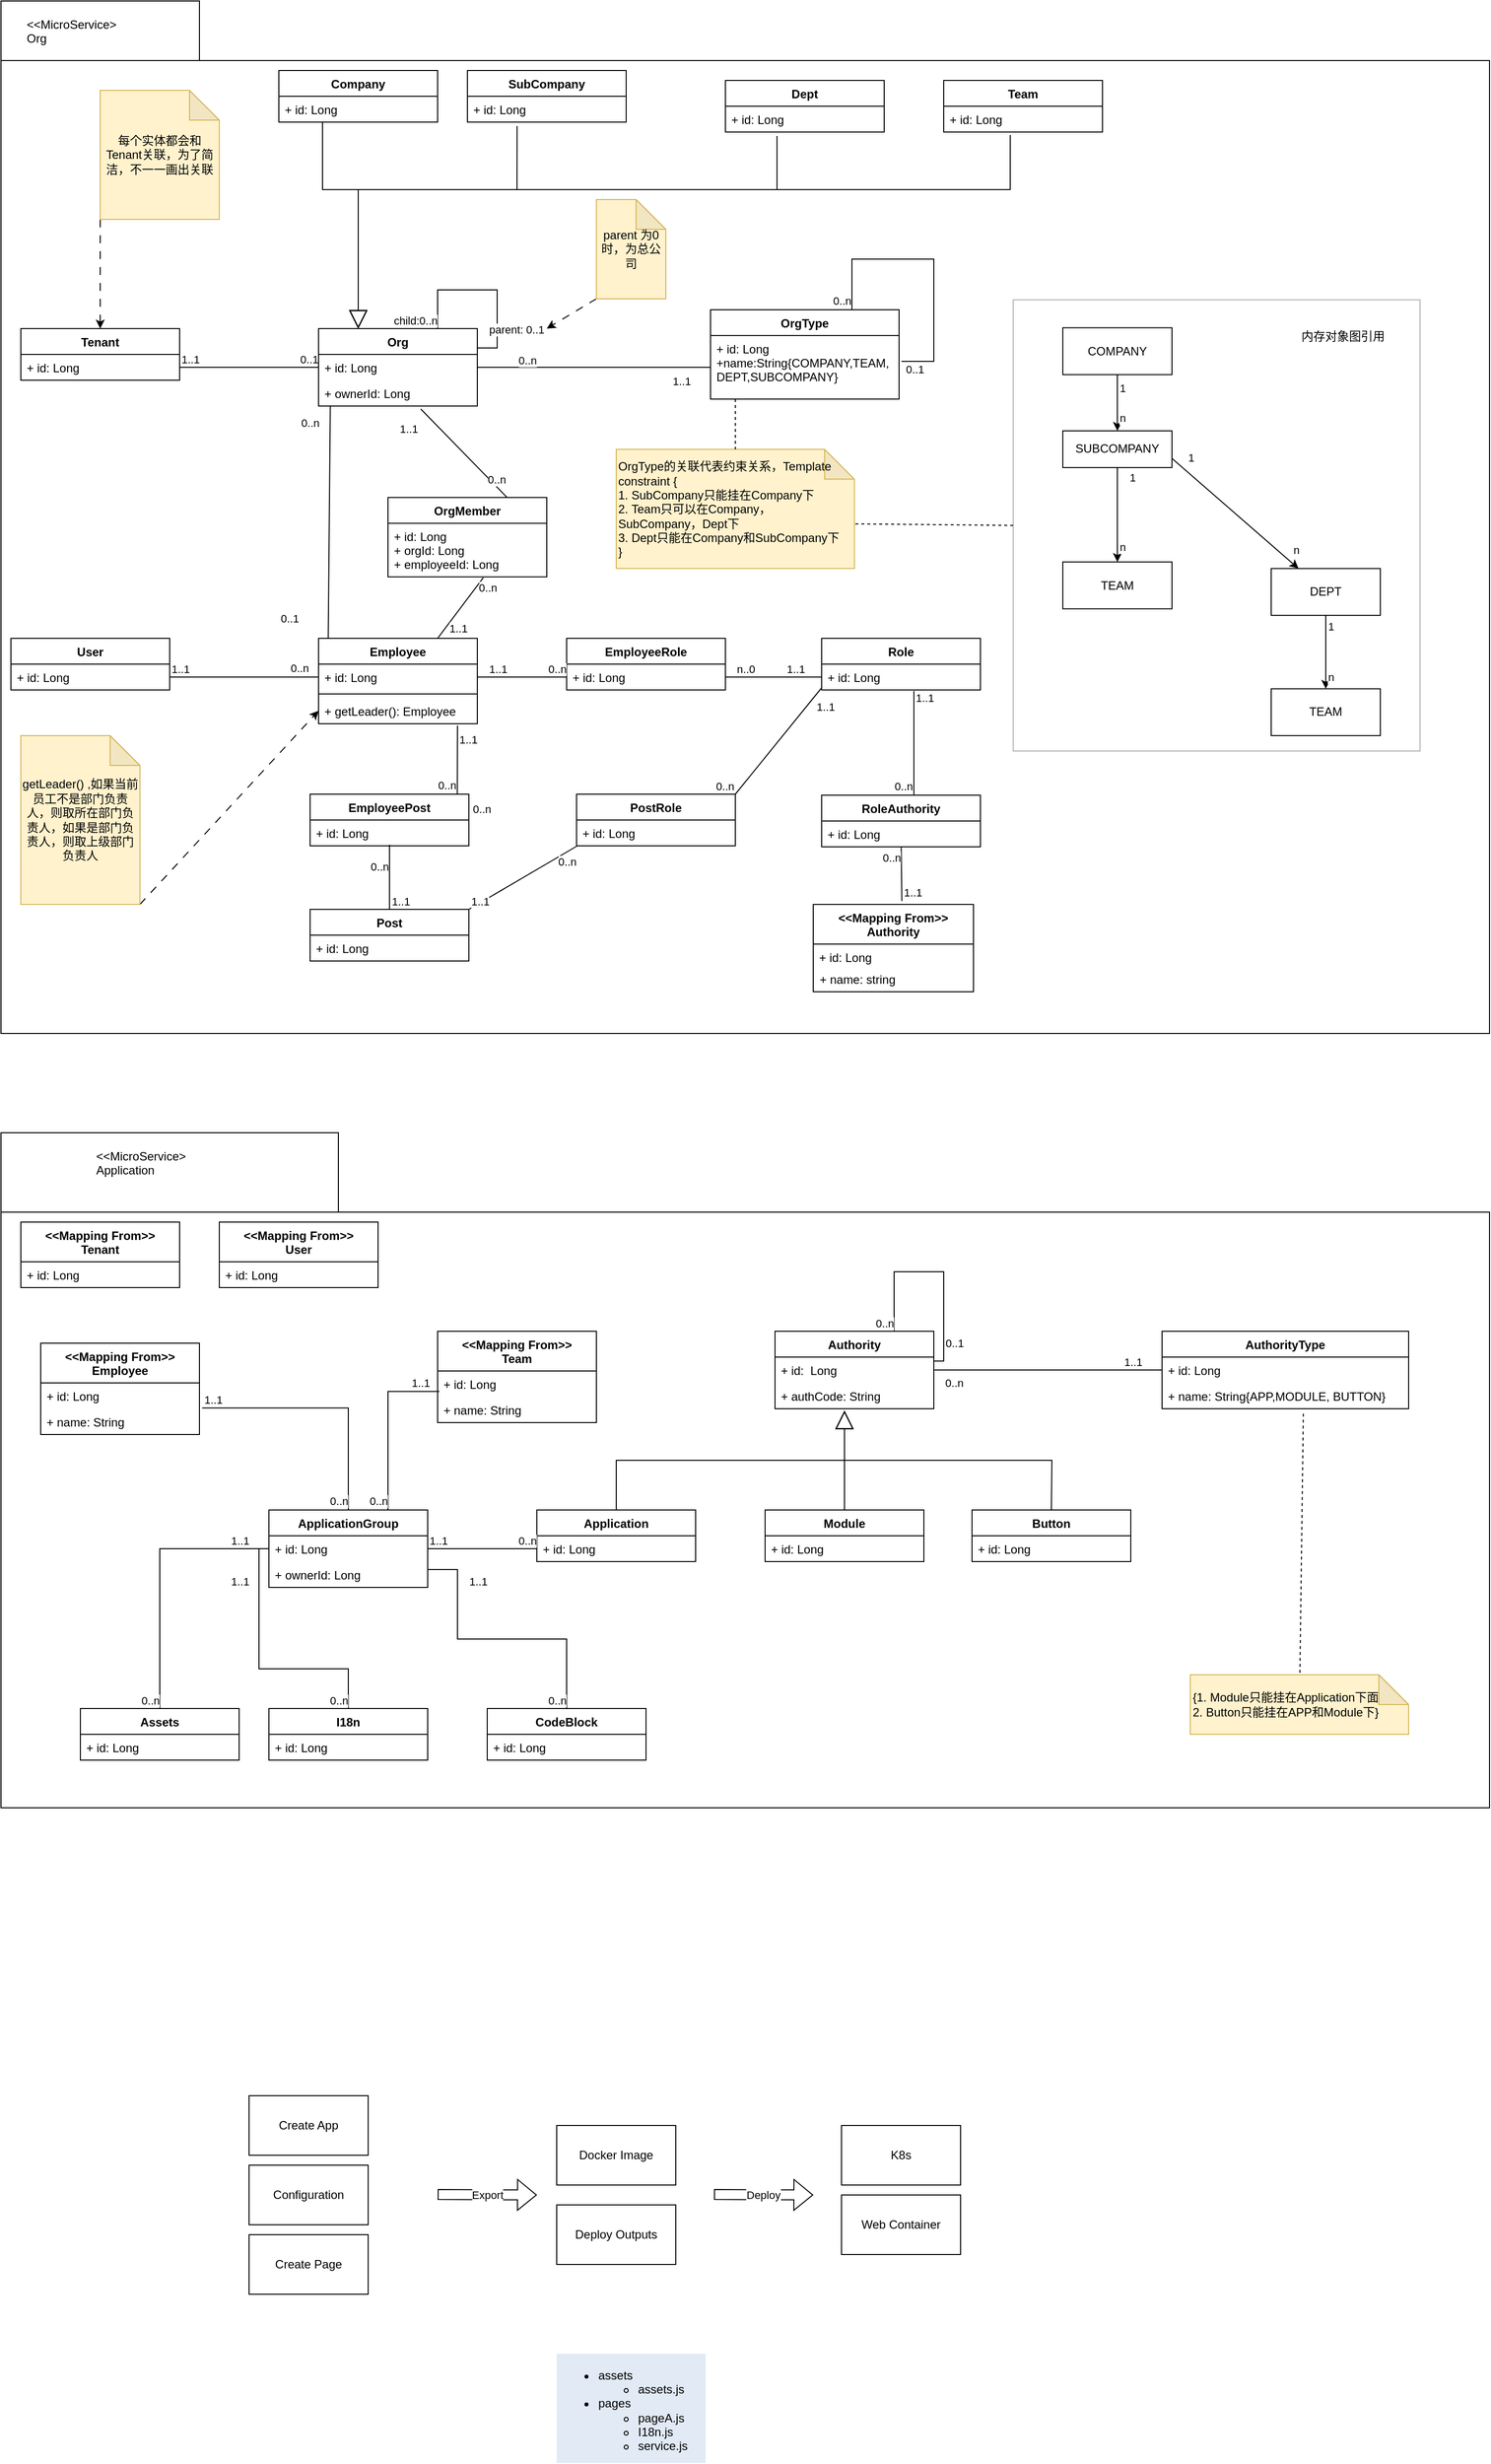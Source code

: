 <mxfile version="21.1.8" type="github">
  <diagram name="Page-1" id="9f46799a-70d6-7492-0946-bef42562c5a5">
    <mxGraphModel dx="1434" dy="1646" grid="1" gridSize="10" guides="1" tooltips="1" connect="1" arrows="1" fold="1" page="1" pageScale="1" pageWidth="1100" pageHeight="850" background="none" math="0" shadow="0">
      <root>
        <mxCell id="0" />
        <mxCell id="1" parent="0" />
        <mxCell id="aiHX-xgp03A9afXReRbh-173" value="" style="shape=folder;fontStyle=1;spacingTop=10;tabWidth=200;tabHeight=60;tabPosition=left;html=1;whiteSpace=wrap;" parent="1" vertex="1">
          <mxGeometry y="-330" width="1500" height="1040" as="geometry" />
        </mxCell>
        <mxCell id="aiHX-xgp03A9afXReRbh-171" value="" style="shape=folder;fontStyle=1;spacingTop=10;tabWidth=340;tabHeight=80;tabPosition=left;html=1;whiteSpace=wrap;" parent="1" vertex="1">
          <mxGeometry y="810" width="1500" height="680" as="geometry" />
        </mxCell>
        <mxCell id="aiHX-xgp03A9afXReRbh-157" value="" style="html=1;whiteSpace=wrap;opacity=30;" parent="1" vertex="1">
          <mxGeometry x="1020" y="-29" width="410" height="454.5" as="geometry" />
        </mxCell>
        <mxCell id="aiHX-xgp03A9afXReRbh-1" value="Tenant" style="swimlane;fontStyle=1;align=center;verticalAlign=top;childLayout=stackLayout;horizontal=1;startSize=26;horizontalStack=0;resizeParent=1;resizeParentMax=0;resizeLast=0;collapsible=1;marginBottom=0;" parent="1" vertex="1">
          <mxGeometry x="20" width="160" height="52" as="geometry" />
        </mxCell>
        <mxCell id="aiHX-xgp03A9afXReRbh-2" value="+ id: Long" style="text;strokeColor=none;fillColor=none;align=left;verticalAlign=top;spacingLeft=4;spacingRight=4;overflow=hidden;rotatable=0;points=[[0,0.5],[1,0.5]];portConstraint=eastwest;" parent="aiHX-xgp03A9afXReRbh-1" vertex="1">
          <mxGeometry y="26" width="160" height="26" as="geometry" />
        </mxCell>
        <mxCell id="aiHX-xgp03A9afXReRbh-3" value="Post" style="swimlane;fontStyle=1;align=center;verticalAlign=top;childLayout=stackLayout;horizontal=1;startSize=26;horizontalStack=0;resizeParent=1;resizeParentMax=0;resizeLast=0;collapsible=1;marginBottom=0;" parent="1" vertex="1">
          <mxGeometry x="311.5" y="585" width="160" height="52" as="geometry" />
        </mxCell>
        <mxCell id="aiHX-xgp03A9afXReRbh-4" value="+ id: Long" style="text;strokeColor=none;fillColor=none;align=left;verticalAlign=top;spacingLeft=4;spacingRight=4;overflow=hidden;rotatable=0;points=[[0,0.5],[1,0.5]];portConstraint=eastwest;" parent="aiHX-xgp03A9afXReRbh-3" vertex="1">
          <mxGeometry y="26" width="160" height="26" as="geometry" />
        </mxCell>
        <mxCell id="aiHX-xgp03A9afXReRbh-5" value="Role" style="swimlane;fontStyle=1;align=center;verticalAlign=top;childLayout=stackLayout;horizontal=1;startSize=26;horizontalStack=0;resizeParent=1;resizeParentMax=0;resizeLast=0;collapsible=1;marginBottom=0;" parent="1" vertex="1">
          <mxGeometry x="827" y="312" width="160" height="52" as="geometry" />
        </mxCell>
        <mxCell id="aiHX-xgp03A9afXReRbh-6" value="+ id: Long" style="text;strokeColor=none;fillColor=none;align=left;verticalAlign=top;spacingLeft=4;spacingRight=4;overflow=hidden;rotatable=0;points=[[0,0.5],[1,0.5]];portConstraint=eastwest;" parent="aiHX-xgp03A9afXReRbh-5" vertex="1">
          <mxGeometry y="26" width="160" height="26" as="geometry" />
        </mxCell>
        <mxCell id="aiHX-xgp03A9afXReRbh-7" value="&lt;&lt;Mapping From&gt;&gt;&#xa;Authority" style="swimlane;fontStyle=1;align=center;verticalAlign=top;childLayout=stackLayout;horizontal=1;startSize=40;horizontalStack=0;resizeParent=1;resizeParentMax=0;resizeLast=0;collapsible=1;marginBottom=0;" parent="1" vertex="1">
          <mxGeometry x="818.5" y="580" width="161.5" height="88" as="geometry" />
        </mxCell>
        <mxCell id="aiHX-xgp03A9afXReRbh-8" value="+ id: Long" style="text;strokeColor=none;fillColor=none;align=left;verticalAlign=top;spacingLeft=4;spacingRight=4;overflow=hidden;rotatable=0;points=[[0,0.5],[1,0.5]];portConstraint=eastwest;" parent="aiHX-xgp03A9afXReRbh-7" vertex="1">
          <mxGeometry y="40" width="161.5" height="22" as="geometry" />
        </mxCell>
        <mxCell id="aiHX-xgp03A9afXReRbh-175" value="+ name: string" style="text;strokeColor=none;fillColor=none;align=left;verticalAlign=top;spacingLeft=4;spacingRight=4;overflow=hidden;rotatable=0;points=[[0,0.5],[1,0.5]];portConstraint=eastwest;whiteSpace=wrap;html=1;" parent="aiHX-xgp03A9afXReRbh-7" vertex="1">
          <mxGeometry y="62" width="161.5" height="26" as="geometry" />
        </mxCell>
        <mxCell id="aiHX-xgp03A9afXReRbh-9" value="Application" style="swimlane;fontStyle=1;align=center;verticalAlign=top;childLayout=stackLayout;horizontal=1;startSize=26;horizontalStack=0;resizeParent=1;resizeParentMax=0;resizeLast=0;collapsible=1;marginBottom=0;" parent="1" vertex="1">
          <mxGeometry x="540" y="1190" width="160" height="52" as="geometry" />
        </mxCell>
        <mxCell id="aiHX-xgp03A9afXReRbh-10" value="+ id: Long" style="text;strokeColor=none;fillColor=none;align=left;verticalAlign=top;spacingLeft=4;spacingRight=4;overflow=hidden;rotatable=0;points=[[0,0.5],[1,0.5]];portConstraint=eastwest;" parent="aiHX-xgp03A9afXReRbh-9" vertex="1">
          <mxGeometry y="26" width="160" height="26" as="geometry" />
        </mxCell>
        <mxCell id="aiHX-xgp03A9afXReRbh-11" value="ApplicationGroup" style="swimlane;fontStyle=1;align=center;verticalAlign=top;childLayout=stackLayout;horizontal=1;startSize=26;horizontalStack=0;resizeParent=1;resizeParentMax=0;resizeLast=0;collapsible=1;marginBottom=0;" parent="1" vertex="1">
          <mxGeometry x="270" y="1190" width="160" height="78" as="geometry" />
        </mxCell>
        <mxCell id="aiHX-xgp03A9afXReRbh-12" value="+ id: Long" style="text;strokeColor=none;fillColor=none;align=left;verticalAlign=top;spacingLeft=4;spacingRight=4;overflow=hidden;rotatable=0;points=[[0,0.5],[1,0.5]];portConstraint=eastwest;" parent="aiHX-xgp03A9afXReRbh-11" vertex="1">
          <mxGeometry y="26" width="160" height="26" as="geometry" />
        </mxCell>
        <mxCell id="aiHX-xgp03A9afXReRbh-190" value="+ ownerId: Long" style="text;strokeColor=none;fillColor=none;align=left;verticalAlign=top;spacingLeft=4;spacingRight=4;overflow=hidden;rotatable=0;points=[[0,0.5],[1,0.5]];portConstraint=eastwest;whiteSpace=wrap;html=1;" parent="aiHX-xgp03A9afXReRbh-11" vertex="1">
          <mxGeometry y="52" width="160" height="26" as="geometry" />
        </mxCell>
        <mxCell id="aiHX-xgp03A9afXReRbh-13" value="Module" style="swimlane;fontStyle=1;align=center;verticalAlign=top;childLayout=stackLayout;horizontal=1;startSize=26;horizontalStack=0;resizeParent=1;resizeParentMax=0;resizeLast=0;collapsible=1;marginBottom=0;" parent="1" vertex="1">
          <mxGeometry x="770" y="1190" width="160" height="52" as="geometry" />
        </mxCell>
        <mxCell id="aiHX-xgp03A9afXReRbh-14" value="+ id: Long" style="text;strokeColor=none;fillColor=none;align=left;verticalAlign=top;spacingLeft=4;spacingRight=4;overflow=hidden;rotatable=0;points=[[0,0.5],[1,0.5]];portConstraint=eastwest;" parent="aiHX-xgp03A9afXReRbh-13" vertex="1">
          <mxGeometry y="26" width="160" height="26" as="geometry" />
        </mxCell>
        <mxCell id="aiHX-xgp03A9afXReRbh-15" value="Button" style="swimlane;fontStyle=1;align=center;verticalAlign=top;childLayout=stackLayout;horizontal=1;startSize=26;horizontalStack=0;resizeParent=1;resizeParentMax=0;resizeLast=0;collapsible=1;marginBottom=0;" parent="1" vertex="1">
          <mxGeometry x="978.5" y="1190" width="160" height="52" as="geometry" />
        </mxCell>
        <mxCell id="aiHX-xgp03A9afXReRbh-16" value="+ id: Long" style="text;strokeColor=none;fillColor=none;align=left;verticalAlign=top;spacingLeft=4;spacingRight=4;overflow=hidden;rotatable=0;points=[[0,0.5],[1,0.5]];portConstraint=eastwest;" parent="aiHX-xgp03A9afXReRbh-15" vertex="1">
          <mxGeometry y="26" width="160" height="26" as="geometry" />
        </mxCell>
        <mxCell id="aiHX-xgp03A9afXReRbh-19" value="Assets" style="swimlane;fontStyle=1;align=center;verticalAlign=top;childLayout=stackLayout;horizontal=1;startSize=26;horizontalStack=0;resizeParent=1;resizeParentMax=0;resizeLast=0;collapsible=1;marginBottom=0;" parent="1" vertex="1">
          <mxGeometry x="80" y="1390" width="160" height="52" as="geometry" />
        </mxCell>
        <mxCell id="aiHX-xgp03A9afXReRbh-20" value="+ id: Long" style="text;strokeColor=none;fillColor=none;align=left;verticalAlign=top;spacingLeft=4;spacingRight=4;overflow=hidden;rotatable=0;points=[[0,0.5],[1,0.5]];portConstraint=eastwest;" parent="aiHX-xgp03A9afXReRbh-19" vertex="1">
          <mxGeometry y="26" width="160" height="26" as="geometry" />
        </mxCell>
        <mxCell id="aiHX-xgp03A9afXReRbh-21" value="CodeBlock" style="swimlane;fontStyle=1;align=center;verticalAlign=top;childLayout=stackLayout;horizontal=1;startSize=26;horizontalStack=0;resizeParent=1;resizeParentMax=0;resizeLast=0;collapsible=1;marginBottom=0;" parent="1" vertex="1">
          <mxGeometry x="490" y="1390" width="160" height="52" as="geometry" />
        </mxCell>
        <mxCell id="aiHX-xgp03A9afXReRbh-22" value="+ id: Long" style="text;strokeColor=none;fillColor=none;align=left;verticalAlign=top;spacingLeft=4;spacingRight=4;overflow=hidden;rotatable=0;points=[[0,0.5],[1,0.5]];portConstraint=eastwest;" parent="aiHX-xgp03A9afXReRbh-21" vertex="1">
          <mxGeometry y="26" width="160" height="26" as="geometry" />
        </mxCell>
        <mxCell id="aiHX-xgp03A9afXReRbh-23" value="I18n" style="swimlane;fontStyle=1;align=center;verticalAlign=top;childLayout=stackLayout;horizontal=1;startSize=26;horizontalStack=0;resizeParent=1;resizeParentMax=0;resizeLast=0;collapsible=1;marginBottom=0;" parent="1" vertex="1">
          <mxGeometry x="270" y="1390" width="160" height="52" as="geometry" />
        </mxCell>
        <mxCell id="aiHX-xgp03A9afXReRbh-24" value="+ id: Long" style="text;strokeColor=none;fillColor=none;align=left;verticalAlign=top;spacingLeft=4;spacingRight=4;overflow=hidden;rotatable=0;points=[[0,0.5],[1,0.5]];portConstraint=eastwest;" parent="aiHX-xgp03A9afXReRbh-23" vertex="1">
          <mxGeometry y="26" width="160" height="26" as="geometry" />
        </mxCell>
        <mxCell id="aiHX-xgp03A9afXReRbh-25" value="User" style="swimlane;fontStyle=1;align=center;verticalAlign=top;childLayout=stackLayout;horizontal=1;startSize=26;horizontalStack=0;resizeParent=1;resizeParentMax=0;resizeLast=0;collapsible=1;marginBottom=0;" parent="1" vertex="1">
          <mxGeometry x="10" y="312" width="160" height="52" as="geometry" />
        </mxCell>
        <mxCell id="aiHX-xgp03A9afXReRbh-26" value="+ id: Long" style="text;strokeColor=none;fillColor=none;align=left;verticalAlign=top;spacingLeft=4;spacingRight=4;overflow=hidden;rotatable=0;points=[[0,0.5],[1,0.5]];portConstraint=eastwest;" parent="aiHX-xgp03A9afXReRbh-25" vertex="1">
          <mxGeometry y="26" width="160" height="26" as="geometry" />
        </mxCell>
        <mxCell id="aiHX-xgp03A9afXReRbh-27" value="" style="endArrow=none;html=1;edgeStyle=orthogonalEdgeStyle;rounded=0;entryX=0;entryY=0.5;entryDx=0;entryDy=0;" parent="1" source="aiHX-xgp03A9afXReRbh-2" target="aiHX-xgp03A9afXReRbh-33" edge="1">
          <mxGeometry relative="1" as="geometry">
            <mxPoint x="30" y="330" as="sourcePoint" />
            <mxPoint x="280" y="69" as="targetPoint" />
          </mxGeometry>
        </mxCell>
        <mxCell id="aiHX-xgp03A9afXReRbh-28" value="1..1" style="edgeLabel;resizable=0;html=1;align=left;verticalAlign=bottom;" parent="aiHX-xgp03A9afXReRbh-27" connectable="0" vertex="1">
          <mxGeometry x="-1" relative="1" as="geometry" />
        </mxCell>
        <mxCell id="aiHX-xgp03A9afXReRbh-29" value="0..1" style="edgeLabel;resizable=0;html=1;align=right;verticalAlign=bottom;" parent="aiHX-xgp03A9afXReRbh-27" connectable="0" vertex="1">
          <mxGeometry x="1" relative="1" as="geometry" />
        </mxCell>
        <mxCell id="aiHX-xgp03A9afXReRbh-30" value="" style="endArrow=none;html=1;edgeStyle=orthogonalEdgeStyle;rounded=0;entryX=0;entryY=0.5;entryDx=0;entryDy=0;" parent="1" source="aiHX-xgp03A9afXReRbh-26" target="aiHX-xgp03A9afXReRbh-46" edge="1">
          <mxGeometry relative="1" as="geometry">
            <mxPoint x="100" y="370" as="sourcePoint" />
            <mxPoint x="320" y="349" as="targetPoint" />
            <Array as="points" />
          </mxGeometry>
        </mxCell>
        <mxCell id="aiHX-xgp03A9afXReRbh-31" value="1..1" style="edgeLabel;resizable=0;html=1;align=left;verticalAlign=bottom;" parent="aiHX-xgp03A9afXReRbh-30" connectable="0" vertex="1">
          <mxGeometry x="-1" relative="1" as="geometry" />
        </mxCell>
        <mxCell id="aiHX-xgp03A9afXReRbh-32" value="Org" style="swimlane;fontStyle=1;align=center;verticalAlign=top;childLayout=stackLayout;horizontal=1;startSize=26;horizontalStack=0;resizeParent=1;resizeParentMax=0;resizeLast=0;collapsible=1;marginBottom=0;" parent="1" vertex="1">
          <mxGeometry x="320" width="160" height="78" as="geometry" />
        </mxCell>
        <mxCell id="aiHX-xgp03A9afXReRbh-33" value="+ id: Long" style="text;strokeColor=none;fillColor=none;align=left;verticalAlign=top;spacingLeft=4;spacingRight=4;overflow=hidden;rotatable=0;points=[[0,0.5],[1,0.5]];portConstraint=eastwest;" parent="aiHX-xgp03A9afXReRbh-32" vertex="1">
          <mxGeometry y="26" width="160" height="26" as="geometry" />
        </mxCell>
        <mxCell id="aiHX-xgp03A9afXReRbh-34" value="+ ownerId: Long" style="text;strokeColor=none;fillColor=none;align=left;verticalAlign=top;spacingLeft=4;spacingRight=4;overflow=hidden;rotatable=0;points=[[0,0.5],[1,0.5]];portConstraint=eastwest;" parent="aiHX-xgp03A9afXReRbh-32" vertex="1">
          <mxGeometry y="52" width="160" height="26" as="geometry" />
        </mxCell>
        <mxCell id="aiHX-xgp03A9afXReRbh-35" value="" style="endArrow=none;html=1;edgeStyle=orthogonalEdgeStyle;rounded=0;entryX=0.75;entryY=0;entryDx=0;entryDy=0;exitX=1;exitY=0.25;exitDx=0;exitDy=0;" parent="1" source="aiHX-xgp03A9afXReRbh-32" target="aiHX-xgp03A9afXReRbh-32" edge="1">
          <mxGeometry relative="1" as="geometry">
            <mxPoint x="470" y="51" as="sourcePoint" />
            <mxPoint x="630" y="51" as="targetPoint" />
            <Array as="points">
              <mxPoint x="480" y="20" />
              <mxPoint x="500" y="20" />
              <mxPoint x="500" y="-39" />
              <mxPoint x="440" y="-39" />
            </Array>
          </mxGeometry>
        </mxCell>
        <mxCell id="aiHX-xgp03A9afXReRbh-36" value="parent: 0..1" style="edgeLabel;resizable=0;html=1;align=left;verticalAlign=bottom;" parent="aiHX-xgp03A9afXReRbh-35" connectable="0" vertex="1">
          <mxGeometry x="-1" relative="1" as="geometry">
            <mxPoint x="10" y="-10" as="offset" />
          </mxGeometry>
        </mxCell>
        <mxCell id="aiHX-xgp03A9afXReRbh-37" value="child:0..n" style="edgeLabel;resizable=0;html=1;align=right;verticalAlign=bottom;" parent="aiHX-xgp03A9afXReRbh-35" connectable="0" vertex="1">
          <mxGeometry x="1" relative="1" as="geometry" />
        </mxCell>
        <mxCell id="aiHX-xgp03A9afXReRbh-38" style="rounded=0;orthogonalLoop=1;jettySize=auto;html=1;exitX=0;exitY=1;exitDx=0;exitDy=0;exitPerimeter=0;dashed=1;dashPattern=8 8;" parent="1" source="aiHX-xgp03A9afXReRbh-39" edge="1">
          <mxGeometry relative="1" as="geometry">
            <mxPoint x="550" as="targetPoint" />
          </mxGeometry>
        </mxCell>
        <mxCell id="aiHX-xgp03A9afXReRbh-39" value="parent 为0时，为总公司" style="shape=note;whiteSpace=wrap;html=1;backgroundOutline=1;darkOpacity=0.05;fillColor=#fff2cc;strokeColor=#d6b656;" parent="1" vertex="1">
          <mxGeometry x="600" y="-130" width="70" height="100" as="geometry" />
        </mxCell>
        <mxCell id="aiHX-xgp03A9afXReRbh-40" value="OrgType" style="swimlane;fontStyle=1;align=center;verticalAlign=top;childLayout=stackLayout;horizontal=1;startSize=26;horizontalStack=0;resizeParent=1;resizeParentMax=0;resizeLast=0;collapsible=1;marginBottom=0;" parent="1" vertex="1">
          <mxGeometry x="715" y="-19" width="190" height="90" as="geometry" />
        </mxCell>
        <mxCell id="aiHX-xgp03A9afXReRbh-145" value="" style="endArrow=none;html=1;edgeStyle=orthogonalEdgeStyle;rounded=0;entryX=0.75;entryY=0;entryDx=0;entryDy=0;exitX=1.013;exitY=0.406;exitDx=0;exitDy=0;exitPerimeter=0;" parent="aiHX-xgp03A9afXReRbh-40" source="aiHX-xgp03A9afXReRbh-41" target="aiHX-xgp03A9afXReRbh-40" edge="1">
          <mxGeometry relative="1" as="geometry">
            <mxPoint x="185" y="49" as="sourcePoint" />
            <mxPoint x="345" y="49" as="targetPoint" />
            <Array as="points">
              <mxPoint x="225" y="52" />
              <mxPoint x="225" y="-51" />
              <mxPoint x="143" y="-51" />
            </Array>
          </mxGeometry>
        </mxCell>
        <mxCell id="aiHX-xgp03A9afXReRbh-146" value="0..1" style="edgeLabel;resizable=0;html=1;align=left;verticalAlign=bottom;" parent="aiHX-xgp03A9afXReRbh-145" connectable="0" vertex="1">
          <mxGeometry x="-1" relative="1" as="geometry">
            <mxPoint x="3" y="17" as="offset" />
          </mxGeometry>
        </mxCell>
        <mxCell id="aiHX-xgp03A9afXReRbh-147" value="0..n" style="edgeLabel;resizable=0;html=1;align=right;verticalAlign=bottom;" parent="aiHX-xgp03A9afXReRbh-145" connectable="0" vertex="1">
          <mxGeometry x="1" relative="1" as="geometry" />
        </mxCell>
        <mxCell id="aiHX-xgp03A9afXReRbh-41" value="+ id: Long&#xa;+name:String{COMPANY,TEAM,&#xa;DEPT,SUBCOMPANY}" style="text;strokeColor=none;fillColor=none;align=left;verticalAlign=top;spacingLeft=4;spacingRight=4;overflow=hidden;rotatable=0;points=[[0,0.5],[1,0.5]];portConstraint=eastwest;" parent="aiHX-xgp03A9afXReRbh-40" vertex="1">
          <mxGeometry y="26" width="190" height="64" as="geometry" />
        </mxCell>
        <mxCell id="aiHX-xgp03A9afXReRbh-42" value="" style="endArrow=none;html=1;edgeStyle=orthogonalEdgeStyle;rounded=0;exitX=0;exitY=0.5;exitDx=0;exitDy=0;entryX=1;entryY=0.5;entryDx=0;entryDy=0;" parent="1" source="aiHX-xgp03A9afXReRbh-41" target="aiHX-xgp03A9afXReRbh-33" edge="1">
          <mxGeometry relative="1" as="geometry">
            <mxPoint x="610" y="131" as="sourcePoint" />
            <mxPoint x="770" y="131" as="targetPoint" />
          </mxGeometry>
        </mxCell>
        <mxCell id="aiHX-xgp03A9afXReRbh-43" value="1..1" style="edgeLabel;resizable=0;html=1;align=left;verticalAlign=bottom;" parent="aiHX-xgp03A9afXReRbh-42" connectable="0" vertex="1">
          <mxGeometry x="-1" relative="1" as="geometry">
            <mxPoint x="-40" y="22" as="offset" />
          </mxGeometry>
        </mxCell>
        <mxCell id="aiHX-xgp03A9afXReRbh-44" value="0..n" style="edgeLabel;resizable=0;html=1;align=right;verticalAlign=bottom;" parent="aiHX-xgp03A9afXReRbh-42" connectable="0" vertex="1">
          <mxGeometry x="1" relative="1" as="geometry">
            <mxPoint x="60" y="1" as="offset" />
          </mxGeometry>
        </mxCell>
        <mxCell id="aiHX-xgp03A9afXReRbh-45" value="Employee" style="swimlane;fontStyle=1;align=center;verticalAlign=top;childLayout=stackLayout;horizontal=1;startSize=26;horizontalStack=0;resizeParent=1;resizeParentMax=0;resizeLast=0;collapsible=1;marginBottom=0;" parent="1" vertex="1">
          <mxGeometry x="320" y="312" width="160" height="86" as="geometry" />
        </mxCell>
        <mxCell id="aiHX-xgp03A9afXReRbh-46" value="+ id: Long" style="text;strokeColor=none;fillColor=none;align=left;verticalAlign=top;spacingLeft=4;spacingRight=4;overflow=hidden;rotatable=0;points=[[0,0.5],[1,0.5]];portConstraint=eastwest;" parent="aiHX-xgp03A9afXReRbh-45" vertex="1">
          <mxGeometry y="26" width="160" height="26" as="geometry" />
        </mxCell>
        <mxCell id="aiHX-xgp03A9afXReRbh-47" value="" style="line;strokeWidth=1;fillColor=none;align=left;verticalAlign=middle;spacingTop=-1;spacingLeft=3;spacingRight=3;rotatable=0;labelPosition=right;points=[];portConstraint=eastwest;strokeColor=inherit;" parent="aiHX-xgp03A9afXReRbh-45" vertex="1">
          <mxGeometry y="52" width="160" height="8" as="geometry" />
        </mxCell>
        <mxCell id="aiHX-xgp03A9afXReRbh-48" value="+ getLeader(): Employee" style="text;strokeColor=none;fillColor=none;align=left;verticalAlign=top;spacingLeft=4;spacingRight=4;overflow=hidden;rotatable=0;points=[[0,0.5],[1,0.5]];portConstraint=eastwest;" parent="aiHX-xgp03A9afXReRbh-45" vertex="1">
          <mxGeometry y="60" width="160" height="26" as="geometry" />
        </mxCell>
        <mxCell id="aiHX-xgp03A9afXReRbh-49" value="" style="endArrow=none;html=1;rounded=0;entryX=0.75;entryY=0;entryDx=0;entryDy=0;exitX=0.644;exitY=1.115;exitDx=0;exitDy=0;exitPerimeter=0;" parent="1" source="aiHX-xgp03A9afXReRbh-34" target="aiHX-xgp03A9afXReRbh-52" edge="1">
          <mxGeometry relative="1" as="geometry">
            <mxPoint x="330" y="90" as="sourcePoint" />
            <mxPoint x="350" y="150" as="targetPoint" />
          </mxGeometry>
        </mxCell>
        <mxCell id="aiHX-xgp03A9afXReRbh-50" value="1..1" style="edgeLabel;resizable=0;html=1;align=left;verticalAlign=bottom;" parent="aiHX-xgp03A9afXReRbh-49" connectable="0" vertex="1">
          <mxGeometry x="-1" relative="1" as="geometry">
            <mxPoint x="-23" y="29" as="offset" />
          </mxGeometry>
        </mxCell>
        <mxCell id="aiHX-xgp03A9afXReRbh-51" value="0..n" style="edgeLabel;resizable=0;html=1;align=right;verticalAlign=bottom;" parent="aiHX-xgp03A9afXReRbh-49" connectable="0" vertex="1">
          <mxGeometry x="1" relative="1" as="geometry">
            <mxPoint y="-10" as="offset" />
          </mxGeometry>
        </mxCell>
        <mxCell id="aiHX-xgp03A9afXReRbh-52" value="OrgMember" style="swimlane;fontStyle=1;align=center;verticalAlign=top;childLayout=stackLayout;horizontal=1;startSize=26;horizontalStack=0;resizeParent=1;resizeParentMax=0;resizeLast=0;collapsible=1;marginBottom=0;" parent="1" vertex="1">
          <mxGeometry x="390" y="170.11" width="160" height="80" as="geometry" />
        </mxCell>
        <mxCell id="aiHX-xgp03A9afXReRbh-53" value="+ id: Long&#xa;+ orgId: Long&#xa;+ employeeId: Long" style="text;strokeColor=none;fillColor=none;align=left;verticalAlign=top;spacingLeft=4;spacingRight=4;overflow=hidden;rotatable=0;points=[[0,0.5],[1,0.5]];portConstraint=eastwest;" parent="aiHX-xgp03A9afXReRbh-52" vertex="1">
          <mxGeometry y="26" width="160" height="54" as="geometry" />
        </mxCell>
        <mxCell id="aiHX-xgp03A9afXReRbh-54" value="" style="endArrow=none;html=1;rounded=0;exitX=0.75;exitY=0;exitDx=0;exitDy=0;entryX=0.6;entryY=1.016;entryDx=0;entryDy=0;entryPerimeter=0;" parent="1" source="aiHX-xgp03A9afXReRbh-45" target="aiHX-xgp03A9afXReRbh-53" edge="1">
          <mxGeometry relative="1" as="geometry">
            <mxPoint x="300" y="260" as="sourcePoint" />
            <mxPoint x="460" y="260" as="targetPoint" />
          </mxGeometry>
        </mxCell>
        <mxCell id="aiHX-xgp03A9afXReRbh-55" value="1..1" style="edgeLabel;resizable=0;html=1;align=left;verticalAlign=bottom;" parent="aiHX-xgp03A9afXReRbh-54" connectable="0" vertex="1">
          <mxGeometry x="-1" relative="1" as="geometry">
            <mxPoint x="10" y="-2" as="offset" />
          </mxGeometry>
        </mxCell>
        <mxCell id="aiHX-xgp03A9afXReRbh-56" value="0..n" style="edgeLabel;resizable=0;html=1;align=right;verticalAlign=bottom;" parent="aiHX-xgp03A9afXReRbh-54" connectable="0" vertex="1">
          <mxGeometry x="1" relative="1" as="geometry">
            <mxPoint x="14" y="19" as="offset" />
          </mxGeometry>
        </mxCell>
        <mxCell id="aiHX-xgp03A9afXReRbh-57" value="0..n" style="edgeLabel;resizable=0;html=1;align=left;verticalAlign=bottom;" parent="1" connectable="0" vertex="1">
          <mxGeometry x="290" y="350" as="geometry" />
        </mxCell>
        <mxCell id="aiHX-xgp03A9afXReRbh-58" value="EmployeeRole" style="swimlane;fontStyle=1;align=center;verticalAlign=top;childLayout=stackLayout;horizontal=1;startSize=26;horizontalStack=0;resizeParent=1;resizeParentMax=0;resizeLast=0;collapsible=1;marginBottom=0;" parent="1" vertex="1">
          <mxGeometry x="570" y="312" width="160" height="52" as="geometry" />
        </mxCell>
        <mxCell id="aiHX-xgp03A9afXReRbh-59" value="+ id: Long" style="text;strokeColor=none;fillColor=none;align=left;verticalAlign=top;spacingLeft=4;spacingRight=4;overflow=hidden;rotatable=0;points=[[0,0.5],[1,0.5]];portConstraint=eastwest;" parent="aiHX-xgp03A9afXReRbh-58" vertex="1">
          <mxGeometry y="26" width="160" height="26" as="geometry" />
        </mxCell>
        <mxCell id="aiHX-xgp03A9afXReRbh-60" value="" style="endArrow=none;html=1;edgeStyle=orthogonalEdgeStyle;rounded=0;exitX=1;exitY=0.5;exitDx=0;exitDy=0;entryX=0;entryY=0.5;entryDx=0;entryDy=0;" parent="1" source="aiHX-xgp03A9afXReRbh-46" target="aiHX-xgp03A9afXReRbh-59" edge="1">
          <mxGeometry relative="1" as="geometry">
            <mxPoint x="460" y="480" as="sourcePoint" />
            <mxPoint x="620" y="480" as="targetPoint" />
          </mxGeometry>
        </mxCell>
        <mxCell id="aiHX-xgp03A9afXReRbh-61" value="1..1" style="edgeLabel;resizable=0;html=1;align=left;verticalAlign=bottom;" parent="aiHX-xgp03A9afXReRbh-60" connectable="0" vertex="1">
          <mxGeometry x="-1" relative="1" as="geometry">
            <mxPoint x="10" as="offset" />
          </mxGeometry>
        </mxCell>
        <mxCell id="aiHX-xgp03A9afXReRbh-62" value="0..n" style="edgeLabel;resizable=0;html=1;align=right;verticalAlign=bottom;" parent="aiHX-xgp03A9afXReRbh-60" connectable="0" vertex="1">
          <mxGeometry x="1" relative="1" as="geometry" />
        </mxCell>
        <mxCell id="aiHX-xgp03A9afXReRbh-63" value="" style="endArrow=none;html=1;edgeStyle=orthogonalEdgeStyle;rounded=0;exitX=0;exitY=0.5;exitDx=0;exitDy=0;entryX=1;entryY=0.5;entryDx=0;entryDy=0;" parent="1" source="aiHX-xgp03A9afXReRbh-6" target="aiHX-xgp03A9afXReRbh-59" edge="1">
          <mxGeometry relative="1" as="geometry">
            <mxPoint x="690" y="480" as="sourcePoint" />
            <mxPoint x="850" y="480" as="targetPoint" />
          </mxGeometry>
        </mxCell>
        <mxCell id="aiHX-xgp03A9afXReRbh-64" value="1..1" style="edgeLabel;resizable=0;html=1;align=left;verticalAlign=bottom;" parent="aiHX-xgp03A9afXReRbh-63" connectable="0" vertex="1">
          <mxGeometry x="-1" relative="1" as="geometry">
            <mxPoint x="-37" as="offset" />
          </mxGeometry>
        </mxCell>
        <mxCell id="aiHX-xgp03A9afXReRbh-65" value="n..0" style="edgeLabel;resizable=0;html=1;align=right;verticalAlign=bottom;" parent="aiHX-xgp03A9afXReRbh-63" connectable="0" vertex="1">
          <mxGeometry x="1" relative="1" as="geometry">
            <mxPoint x="30" as="offset" />
          </mxGeometry>
        </mxCell>
        <mxCell id="aiHX-xgp03A9afXReRbh-66" style="rounded=0;orthogonalLoop=1;jettySize=auto;html=1;exitX=0;exitY=1;exitDx=0;exitDy=0;exitPerimeter=0;dashed=1;dashPattern=8 8;entryX=0.5;entryY=0;entryDx=0;entryDy=0;" parent="1" source="aiHX-xgp03A9afXReRbh-67" target="aiHX-xgp03A9afXReRbh-1" edge="1">
          <mxGeometry relative="1" as="geometry">
            <mxPoint x="30" y="-40" as="targetPoint" />
          </mxGeometry>
        </mxCell>
        <mxCell id="aiHX-xgp03A9afXReRbh-67" value="每个实体都会和Tenant关联，为了简洁，不一一画出关联" style="shape=note;whiteSpace=wrap;html=1;backgroundOutline=1;darkOpacity=0.05;fillColor=#fff2cc;strokeColor=#d6b656;" parent="1" vertex="1">
          <mxGeometry x="100" y="-240" width="120" height="130" as="geometry" />
        </mxCell>
        <mxCell id="aiHX-xgp03A9afXReRbh-68" value="" style="endArrow=none;html=1;rounded=0;entryX=0.927;entryY=0;entryDx=0;entryDy=0;entryPerimeter=0;" parent="1" target="aiHX-xgp03A9afXReRbh-73" edge="1">
          <mxGeometry relative="1" as="geometry">
            <mxPoint x="460" y="400" as="sourcePoint" />
            <mxPoint x="260" y="670" as="targetPoint" />
          </mxGeometry>
        </mxCell>
        <mxCell id="aiHX-xgp03A9afXReRbh-69" value="1..1" style="edgeLabel;resizable=0;html=1;align=left;verticalAlign=bottom;" parent="aiHX-xgp03A9afXReRbh-68" connectable="0" vertex="1">
          <mxGeometry x="-1" relative="1" as="geometry">
            <mxPoint y="22" as="offset" />
          </mxGeometry>
        </mxCell>
        <mxCell id="aiHX-xgp03A9afXReRbh-70" value="0..n" style="edgeLabel;resizable=0;html=1;align=right;verticalAlign=bottom;" parent="aiHX-xgp03A9afXReRbh-68" connectable="0" vertex="1">
          <mxGeometry x="1" relative="1" as="geometry" />
        </mxCell>
        <mxCell id="aiHX-xgp03A9afXReRbh-71" value="RoleAuthority" style="swimlane;fontStyle=1;align=center;verticalAlign=top;childLayout=stackLayout;horizontal=1;startSize=26;horizontalStack=0;resizeParent=1;resizeParentMax=0;resizeLast=0;collapsible=1;marginBottom=0;" parent="1" vertex="1">
          <mxGeometry x="827" y="470" width="160" height="52" as="geometry" />
        </mxCell>
        <mxCell id="aiHX-xgp03A9afXReRbh-72" value="+ id: Long" style="text;strokeColor=none;fillColor=none;align=left;verticalAlign=top;spacingLeft=4;spacingRight=4;overflow=hidden;rotatable=0;points=[[0,0.5],[1,0.5]];portConstraint=eastwest;" parent="aiHX-xgp03A9afXReRbh-71" vertex="1">
          <mxGeometry y="26" width="160" height="26" as="geometry" />
        </mxCell>
        <mxCell id="aiHX-xgp03A9afXReRbh-73" value="EmployeePost" style="swimlane;fontStyle=1;align=center;verticalAlign=top;childLayout=stackLayout;horizontal=1;startSize=26;horizontalStack=0;resizeParent=1;resizeParentMax=0;resizeLast=0;collapsible=1;marginBottom=0;" parent="1" vertex="1">
          <mxGeometry x="311.5" y="469" width="160" height="52" as="geometry" />
        </mxCell>
        <mxCell id="aiHX-xgp03A9afXReRbh-74" value="+ id: Long" style="text;strokeColor=none;fillColor=none;align=left;verticalAlign=top;spacingLeft=4;spacingRight=4;overflow=hidden;rotatable=0;points=[[0,0.5],[1,0.5]];portConstraint=eastwest;" parent="aiHX-xgp03A9afXReRbh-73" vertex="1">
          <mxGeometry y="26" width="160" height="26" as="geometry" />
        </mxCell>
        <mxCell id="aiHX-xgp03A9afXReRbh-75" value="" style="endArrow=none;html=1;edgeStyle=orthogonalEdgeStyle;rounded=0;exitX=0.5;exitY=0;exitDx=0;exitDy=0;entryX=0.5;entryY=0.962;entryDx=0;entryDy=0;entryPerimeter=0;" parent="1" source="aiHX-xgp03A9afXReRbh-3" target="aiHX-xgp03A9afXReRbh-74" edge="1">
          <mxGeometry relative="1" as="geometry">
            <mxPoint x="370" y="550" as="sourcePoint" />
            <mxPoint x="530" y="550" as="targetPoint" />
          </mxGeometry>
        </mxCell>
        <mxCell id="aiHX-xgp03A9afXReRbh-76" value="1..1" style="edgeLabel;resizable=0;html=1;align=left;verticalAlign=bottom;" parent="aiHX-xgp03A9afXReRbh-75" connectable="0" vertex="1">
          <mxGeometry x="-1" relative="1" as="geometry" />
        </mxCell>
        <mxCell id="aiHX-xgp03A9afXReRbh-77" value="0..n" style="edgeLabel;resizable=0;html=1;align=right;verticalAlign=bottom;" parent="aiHX-xgp03A9afXReRbh-75" connectable="0" vertex="1">
          <mxGeometry x="1" relative="1" as="geometry">
            <mxPoint y="30" as="offset" />
          </mxGeometry>
        </mxCell>
        <mxCell id="aiHX-xgp03A9afXReRbh-78" value="" style="endArrow=none;html=1;rounded=0;exitX=0.553;exitY=-0.038;exitDx=0;exitDy=0;exitPerimeter=0;" parent="1" source="aiHX-xgp03A9afXReRbh-7" target="aiHX-xgp03A9afXReRbh-72" edge="1">
          <mxGeometry relative="1" as="geometry">
            <mxPoint x="902" y="575.99" as="sourcePoint" />
            <mxPoint x="907" y="520" as="targetPoint" />
          </mxGeometry>
        </mxCell>
        <mxCell id="aiHX-xgp03A9afXReRbh-79" value="1..1" style="edgeLabel;resizable=0;html=1;align=left;verticalAlign=bottom;" parent="aiHX-xgp03A9afXReRbh-78" connectable="0" vertex="1">
          <mxGeometry x="-1" relative="1" as="geometry" />
        </mxCell>
        <mxCell id="aiHX-xgp03A9afXReRbh-80" value="0..n" style="edgeLabel;resizable=0;html=1;align=right;verticalAlign=bottom;" parent="aiHX-xgp03A9afXReRbh-78" connectable="0" vertex="1">
          <mxGeometry x="1" relative="1" as="geometry">
            <mxPoint y="19" as="offset" />
          </mxGeometry>
        </mxCell>
        <mxCell id="aiHX-xgp03A9afXReRbh-81" value="" style="endArrow=none;html=1;rounded=0;exitX=0.581;exitY=1.038;exitDx=0;exitDy=0;exitPerimeter=0;entryX=0.581;entryY=0;entryDx=0;entryDy=0;entryPerimeter=0;" parent="1" source="aiHX-xgp03A9afXReRbh-6" target="aiHX-xgp03A9afXReRbh-71" edge="1">
          <mxGeometry relative="1" as="geometry">
            <mxPoint x="900" y="374" as="sourcePoint" />
            <mxPoint x="900.96" y="450" as="targetPoint" />
          </mxGeometry>
        </mxCell>
        <mxCell id="aiHX-xgp03A9afXReRbh-82" value="1..1" style="edgeLabel;resizable=0;html=1;align=left;verticalAlign=bottom;" parent="aiHX-xgp03A9afXReRbh-81" connectable="0" vertex="1">
          <mxGeometry x="-1" relative="1" as="geometry">
            <mxPoint y="16" as="offset" />
          </mxGeometry>
        </mxCell>
        <mxCell id="aiHX-xgp03A9afXReRbh-83" value="0..n" style="edgeLabel;resizable=0;html=1;align=right;verticalAlign=bottom;" parent="aiHX-xgp03A9afXReRbh-81" connectable="0" vertex="1">
          <mxGeometry x="1" relative="1" as="geometry" />
        </mxCell>
        <mxCell id="aiHX-xgp03A9afXReRbh-84" value="PostRole" style="swimlane;fontStyle=1;align=center;verticalAlign=top;childLayout=stackLayout;horizontal=1;startSize=26;horizontalStack=0;resizeParent=1;resizeParentMax=0;resizeLast=0;collapsible=1;marginBottom=0;" parent="1" vertex="1">
          <mxGeometry x="580" y="469" width="160" height="52" as="geometry" />
        </mxCell>
        <mxCell id="aiHX-xgp03A9afXReRbh-85" value="+ id: Long" style="text;strokeColor=none;fillColor=none;align=left;verticalAlign=top;spacingLeft=4;spacingRight=4;overflow=hidden;rotatable=0;points=[[0,0.5],[1,0.5]];portConstraint=eastwest;" parent="aiHX-xgp03A9afXReRbh-84" vertex="1">
          <mxGeometry y="26" width="160" height="26" as="geometry" />
        </mxCell>
        <mxCell id="aiHX-xgp03A9afXReRbh-86" value="" style="endArrow=none;html=1;rounded=0;exitX=1;exitY=0;exitDx=0;exitDy=0;entryX=0.005;entryY=1;entryDx=0;entryDy=0;entryPerimeter=0;" parent="1" source="aiHX-xgp03A9afXReRbh-3" target="aiHX-xgp03A9afXReRbh-85" edge="1">
          <mxGeometry relative="1" as="geometry">
            <mxPoint x="510" y="640" as="sourcePoint" />
            <mxPoint x="670" y="640" as="targetPoint" />
          </mxGeometry>
        </mxCell>
        <mxCell id="aiHX-xgp03A9afXReRbh-87" value="1..1" style="edgeLabel;resizable=0;html=1;align=left;verticalAlign=bottom;" parent="aiHX-xgp03A9afXReRbh-86" connectable="0" vertex="1">
          <mxGeometry x="-1" relative="1" as="geometry" />
        </mxCell>
        <mxCell id="aiHX-xgp03A9afXReRbh-88" value="0..n" style="edgeLabel;resizable=0;html=1;align=right;verticalAlign=bottom;" parent="aiHX-xgp03A9afXReRbh-86" connectable="0" vertex="1">
          <mxGeometry x="1" relative="1" as="geometry">
            <mxPoint y="24" as="offset" />
          </mxGeometry>
        </mxCell>
        <mxCell id="aiHX-xgp03A9afXReRbh-89" value="" style="endArrow=none;html=1;rounded=0;exitX=-0.001;exitY=0.923;exitDx=0;exitDy=0;exitPerimeter=0;entryX=1;entryY=0;entryDx=0;entryDy=0;" parent="1" source="aiHX-xgp03A9afXReRbh-6" target="aiHX-xgp03A9afXReRbh-84" edge="1">
          <mxGeometry relative="1" as="geometry">
            <mxPoint x="675.02" y="390" as="sourcePoint" />
            <mxPoint x="700" y="490" as="targetPoint" />
          </mxGeometry>
        </mxCell>
        <mxCell id="aiHX-xgp03A9afXReRbh-90" value="1..1" style="edgeLabel;resizable=0;html=1;align=left;verticalAlign=bottom;" parent="aiHX-xgp03A9afXReRbh-89" connectable="0" vertex="1">
          <mxGeometry x="-1" relative="1" as="geometry">
            <mxPoint x="-7" y="28" as="offset" />
          </mxGeometry>
        </mxCell>
        <mxCell id="aiHX-xgp03A9afXReRbh-91" value="0..n" style="edgeLabel;resizable=0;html=1;align=right;verticalAlign=bottom;" parent="aiHX-xgp03A9afXReRbh-89" connectable="0" vertex="1">
          <mxGeometry x="1" relative="1" as="geometry" />
        </mxCell>
        <mxCell id="aiHX-xgp03A9afXReRbh-92" style="rounded=0;orthogonalLoop=1;jettySize=auto;html=1;exitX=1;exitY=1;exitDx=0;exitDy=0;exitPerimeter=0;dashed=1;dashPattern=8 8;entryX=0;entryY=0.5;entryDx=0;entryDy=0;" parent="1" source="aiHX-xgp03A9afXReRbh-93" target="aiHX-xgp03A9afXReRbh-48" edge="1">
          <mxGeometry relative="1" as="geometry">
            <mxPoint x="10" y="650" as="targetPoint" />
          </mxGeometry>
        </mxCell>
        <mxCell id="aiHX-xgp03A9afXReRbh-93" value="getLeader() ,如果当前员工不是部门负责人，则取所在部门负责人，如果是部门负责人，则取上级部门负责人" style="shape=note;whiteSpace=wrap;html=1;backgroundOutline=1;darkOpacity=0.05;fillColor=#fff2cc;strokeColor=#d6b656;" parent="1" vertex="1">
          <mxGeometry x="20" y="410" width="120" height="170" as="geometry" />
        </mxCell>
        <mxCell id="aiHX-xgp03A9afXReRbh-94" value="" style="endArrow=none;html=1;rounded=0;exitX=0.061;exitY=0;exitDx=0;exitDy=0;entryX=0.074;entryY=1;entryDx=0;entryDy=0;entryPerimeter=0;exitPerimeter=0;" parent="1" source="aiHX-xgp03A9afXReRbh-45" target="aiHX-xgp03A9afXReRbh-34" edge="1">
          <mxGeometry relative="1" as="geometry">
            <mxPoint x="200" y="210" as="sourcePoint" />
            <mxPoint x="360" y="210" as="targetPoint" />
          </mxGeometry>
        </mxCell>
        <mxCell id="aiHX-xgp03A9afXReRbh-95" value="0..1" style="edgeLabel;resizable=0;html=1;align=left;verticalAlign=bottom;" parent="aiHX-xgp03A9afXReRbh-94" connectable="0" vertex="1">
          <mxGeometry x="-1" relative="1" as="geometry">
            <mxPoint x="-50" y="-12" as="offset" />
          </mxGeometry>
        </mxCell>
        <mxCell id="aiHX-xgp03A9afXReRbh-96" value="0..n" style="edgeLabel;resizable=0;html=1;align=right;verticalAlign=bottom;" parent="aiHX-xgp03A9afXReRbh-94" connectable="0" vertex="1">
          <mxGeometry x="1" relative="1" as="geometry">
            <mxPoint x="-10" y="25" as="offset" />
          </mxGeometry>
        </mxCell>
        <mxCell id="aiHX-xgp03A9afXReRbh-97" value="0..n" style="edgeLabel;resizable=0;html=1;align=right;verticalAlign=bottom;" parent="1" connectable="0" vertex="1">
          <mxGeometry x="494" y="492" as="geometry" />
        </mxCell>
        <mxCell id="aiHX-xgp03A9afXReRbh-98" value="Company" style="swimlane;fontStyle=1;align=center;verticalAlign=top;childLayout=stackLayout;horizontal=1;startSize=26;horizontalStack=0;resizeParent=1;resizeParentMax=0;resizeLast=0;collapsible=1;marginBottom=0;" parent="1" vertex="1">
          <mxGeometry x="280" y="-260" width="160" height="52" as="geometry" />
        </mxCell>
        <mxCell id="aiHX-xgp03A9afXReRbh-99" value="+ id: Long" style="text;strokeColor=none;fillColor=none;align=left;verticalAlign=top;spacingLeft=4;spacingRight=4;overflow=hidden;rotatable=0;points=[[0,0.5],[1,0.5]];portConstraint=eastwest;" parent="aiHX-xgp03A9afXReRbh-98" vertex="1">
          <mxGeometry y="26" width="160" height="26" as="geometry" />
        </mxCell>
        <mxCell id="aiHX-xgp03A9afXReRbh-100" value="SubCompany" style="swimlane;fontStyle=1;align=center;verticalAlign=top;childLayout=stackLayout;horizontal=1;startSize=26;horizontalStack=0;resizeParent=1;resizeParentMax=0;resizeLast=0;collapsible=1;marginBottom=0;" parent="1" vertex="1">
          <mxGeometry x="470" y="-260" width="160" height="52" as="geometry" />
        </mxCell>
        <mxCell id="aiHX-xgp03A9afXReRbh-101" value="+ id: Long" style="text;strokeColor=none;fillColor=none;align=left;verticalAlign=top;spacingLeft=4;spacingRight=4;overflow=hidden;rotatable=0;points=[[0,0.5],[1,0.5]];portConstraint=eastwest;" parent="aiHX-xgp03A9afXReRbh-100" vertex="1">
          <mxGeometry y="26" width="160" height="26" as="geometry" />
        </mxCell>
        <mxCell id="aiHX-xgp03A9afXReRbh-102" value="Dept" style="swimlane;fontStyle=1;align=center;verticalAlign=top;childLayout=stackLayout;horizontal=1;startSize=26;horizontalStack=0;resizeParent=1;resizeParentMax=0;resizeLast=0;collapsible=1;marginBottom=0;" parent="1" vertex="1">
          <mxGeometry x="730" y="-250" width="160" height="52" as="geometry" />
        </mxCell>
        <mxCell id="aiHX-xgp03A9afXReRbh-103" value="+ id: Long" style="text;strokeColor=none;fillColor=none;align=left;verticalAlign=top;spacingLeft=4;spacingRight=4;overflow=hidden;rotatable=0;points=[[0,0.5],[1,0.5]];portConstraint=eastwest;" parent="aiHX-xgp03A9afXReRbh-102" vertex="1">
          <mxGeometry y="26" width="160" height="26" as="geometry" />
        </mxCell>
        <mxCell id="aiHX-xgp03A9afXReRbh-104" value="Team" style="swimlane;fontStyle=1;align=center;verticalAlign=top;childLayout=stackLayout;horizontal=1;startSize=26;horizontalStack=0;resizeParent=1;resizeParentMax=0;resizeLast=0;collapsible=1;marginBottom=0;" parent="1" vertex="1">
          <mxGeometry x="950" y="-250" width="160" height="52" as="geometry" />
        </mxCell>
        <mxCell id="aiHX-xgp03A9afXReRbh-105" value="+ id: Long" style="text;strokeColor=none;fillColor=none;align=left;verticalAlign=top;spacingLeft=4;spacingRight=4;overflow=hidden;rotatable=0;points=[[0,0.5],[1,0.5]];portConstraint=eastwest;" parent="aiHX-xgp03A9afXReRbh-104" vertex="1">
          <mxGeometry y="26" width="160" height="26" as="geometry" />
        </mxCell>
        <mxCell id="aiHX-xgp03A9afXReRbh-106" value="" style="endArrow=block;endSize=16;endFill=0;html=1;rounded=0;entryX=0.25;entryY=0;entryDx=0;entryDy=0;exitX=0.275;exitY=1;exitDx=0;exitDy=0;exitPerimeter=0;" parent="1" source="aiHX-xgp03A9afXReRbh-99" target="aiHX-xgp03A9afXReRbh-32" edge="1">
          <mxGeometry width="160" relative="1" as="geometry">
            <mxPoint x="880" y="290" as="sourcePoint" />
            <mxPoint x="1040" y="290" as="targetPoint" />
            <Array as="points">
              <mxPoint x="324" y="-140" />
              <mxPoint x="360" y="-140" />
            </Array>
          </mxGeometry>
        </mxCell>
        <mxCell id="aiHX-xgp03A9afXReRbh-107" value="" style="endArrow=block;endSize=16;endFill=0;html=1;rounded=0;entryX=0.25;entryY=0;entryDx=0;entryDy=0;exitX=0.313;exitY=1.154;exitDx=0;exitDy=0;exitPerimeter=0;" parent="1" source="aiHX-xgp03A9afXReRbh-101" target="aiHX-xgp03A9afXReRbh-32" edge="1">
          <mxGeometry width="160" relative="1" as="geometry">
            <mxPoint x="710" y="208.11" as="sourcePoint" />
            <mxPoint x="490" y="49" as="targetPoint" />
            <Array as="points">
              <mxPoint x="520" y="-140" />
              <mxPoint x="360" y="-140" />
            </Array>
          </mxGeometry>
        </mxCell>
        <mxCell id="aiHX-xgp03A9afXReRbh-108" value="" style="endArrow=block;endSize=16;endFill=0;html=1;rounded=0;exitX=0.325;exitY=1.154;exitDx=0;exitDy=0;exitPerimeter=0;" parent="1" source="aiHX-xgp03A9afXReRbh-103" edge="1">
          <mxGeometry width="160" relative="1" as="geometry">
            <mxPoint x="580.08" y="-193.996" as="sourcePoint" />
            <mxPoint x="360" as="targetPoint" />
            <Array as="points">
              <mxPoint x="782" y="-140" />
              <mxPoint x="360" y="-140" />
            </Array>
          </mxGeometry>
        </mxCell>
        <mxCell id="aiHX-xgp03A9afXReRbh-109" value="" style="endArrow=block;endSize=16;endFill=0;html=1;rounded=0;entryX=0.25;entryY=0;entryDx=0;entryDy=0;exitX=0.419;exitY=1.115;exitDx=0;exitDy=0;exitPerimeter=0;" parent="1" source="aiHX-xgp03A9afXReRbh-105" target="aiHX-xgp03A9afXReRbh-32" edge="1">
          <mxGeometry width="160" relative="1" as="geometry">
            <mxPoint x="640" y="194.11" as="sourcePoint" />
            <mxPoint x="490" y="75" as="targetPoint" />
            <Array as="points">
              <mxPoint x="1017" y="-140" />
              <mxPoint x="360" y="-140" />
            </Array>
          </mxGeometry>
        </mxCell>
        <mxCell id="aiHX-xgp03A9afXReRbh-110" value="Authority" style="swimlane;fontStyle=1;align=center;verticalAlign=top;childLayout=stackLayout;horizontal=1;startSize=26;horizontalStack=0;resizeParent=1;resizeParentMax=0;resizeLast=0;collapsible=1;marginBottom=0;" parent="1" vertex="1">
          <mxGeometry x="780" y="1010" width="160" height="78" as="geometry" />
        </mxCell>
        <mxCell id="aiHX-xgp03A9afXReRbh-111" value="+ id:  Long" style="text;strokeColor=none;fillColor=none;align=left;verticalAlign=top;spacingLeft=4;spacingRight=4;overflow=hidden;rotatable=0;points=[[0,0.5],[1,0.5]];portConstraint=eastwest;" parent="aiHX-xgp03A9afXReRbh-110" vertex="1">
          <mxGeometry y="26" width="160" height="26" as="geometry" />
        </mxCell>
        <mxCell id="aiHX-xgp03A9afXReRbh-112" value="" style="endArrow=none;html=1;edgeStyle=orthogonalEdgeStyle;rounded=0;entryX=0.75;entryY=0;entryDx=0;entryDy=0;" parent="aiHX-xgp03A9afXReRbh-110" target="aiHX-xgp03A9afXReRbh-110" edge="1">
          <mxGeometry relative="1" as="geometry">
            <mxPoint x="160" y="40" as="sourcePoint" />
            <mxPoint x="320" y="40" as="targetPoint" />
            <Array as="points">
              <mxPoint x="160" y="30" />
              <mxPoint x="170" y="30" />
              <mxPoint x="170" y="-60" />
              <mxPoint x="120" y="-60" />
            </Array>
          </mxGeometry>
        </mxCell>
        <mxCell id="aiHX-xgp03A9afXReRbh-113" value="0..1" style="edgeLabel;resizable=0;html=1;align=left;verticalAlign=bottom;" parent="aiHX-xgp03A9afXReRbh-112" connectable="0" vertex="1">
          <mxGeometry x="-1" relative="1" as="geometry">
            <mxPoint x="10" y="-20" as="offset" />
          </mxGeometry>
        </mxCell>
        <mxCell id="aiHX-xgp03A9afXReRbh-114" value="0..n" style="edgeLabel;resizable=0;html=1;align=right;verticalAlign=bottom;" parent="aiHX-xgp03A9afXReRbh-112" connectable="0" vertex="1">
          <mxGeometry x="1" relative="1" as="geometry" />
        </mxCell>
        <mxCell id="DTeephk2-nTVErUMiOyv-3" value="+ authCode: String" style="text;strokeColor=none;fillColor=none;align=left;verticalAlign=top;spacingLeft=4;spacingRight=4;overflow=hidden;rotatable=0;points=[[0,0.5],[1,0.5]];portConstraint=eastwest;whiteSpace=wrap;html=1;" parent="aiHX-xgp03A9afXReRbh-110" vertex="1">
          <mxGeometry y="52" width="160" height="26" as="geometry" />
        </mxCell>
        <mxCell id="aiHX-xgp03A9afXReRbh-115" style="edgeStyle=none;rounded=0;orthogonalLoop=1;jettySize=auto;html=1;exitX=0.5;exitY=0;exitDx=0;exitDy=0;endArrow=block;endFill=0;" parent="1" edge="1">
          <mxGeometry relative="1" as="geometry">
            <mxPoint x="850" y="1390" as="sourcePoint" />
            <mxPoint x="850" y="1390" as="targetPoint" />
          </mxGeometry>
        </mxCell>
        <mxCell id="aiHX-xgp03A9afXReRbh-116" value="" style="endArrow=block;endSize=16;endFill=0;html=1;rounded=0;exitX=0.5;exitY=0;exitDx=0;exitDy=0;" parent="1" source="aiHX-xgp03A9afXReRbh-9" edge="1">
          <mxGeometry width="160" relative="1" as="geometry">
            <mxPoint x="610" y="1140" as="sourcePoint" />
            <mxPoint x="850" y="1090" as="targetPoint" />
            <Array as="points">
              <mxPoint x="620" y="1140" />
              <mxPoint x="850" y="1140" />
            </Array>
          </mxGeometry>
        </mxCell>
        <mxCell id="aiHX-xgp03A9afXReRbh-117" value="" style="endArrow=block;endSize=16;endFill=0;html=1;rounded=0;exitX=0.5;exitY=0;exitDx=0;exitDy=0;" parent="1" source="aiHX-xgp03A9afXReRbh-13" edge="1">
          <mxGeometry width="160" relative="1" as="geometry">
            <mxPoint x="590" y="1200" as="sourcePoint" />
            <mxPoint x="850" y="1090" as="targetPoint" />
          </mxGeometry>
        </mxCell>
        <mxCell id="aiHX-xgp03A9afXReRbh-118" value="" style="endArrow=block;endSize=16;endFill=0;html=1;rounded=0;exitX=0.5;exitY=0;exitDx=0;exitDy=0;" parent="1" source="aiHX-xgp03A9afXReRbh-15" edge="1">
          <mxGeometry width="160" relative="1" as="geometry">
            <mxPoint x="800" y="1200" as="sourcePoint" />
            <mxPoint x="850" y="1090" as="targetPoint" />
            <Array as="points">
              <mxPoint x="1059" y="1140" />
              <mxPoint x="850" y="1140" />
            </Array>
          </mxGeometry>
        </mxCell>
        <mxCell id="aiHX-xgp03A9afXReRbh-122" value="" style="endArrow=none;html=1;edgeStyle=orthogonalEdgeStyle;rounded=0;entryX=0;entryY=0.5;entryDx=0;entryDy=0;" parent="1" source="aiHX-xgp03A9afXReRbh-12" target="aiHX-xgp03A9afXReRbh-10" edge="1">
          <mxGeometry relative="1" as="geometry">
            <mxPoint x="410" y="1320" as="sourcePoint" />
            <mxPoint x="570" y="1320" as="targetPoint" />
          </mxGeometry>
        </mxCell>
        <mxCell id="aiHX-xgp03A9afXReRbh-123" value="1..1" style="edgeLabel;resizable=0;html=1;align=left;verticalAlign=bottom;" parent="aiHX-xgp03A9afXReRbh-122" connectable="0" vertex="1">
          <mxGeometry x="-1" relative="1" as="geometry" />
        </mxCell>
        <mxCell id="aiHX-xgp03A9afXReRbh-124" value="0..n" style="edgeLabel;resizable=0;html=1;align=right;verticalAlign=bottom;" parent="aiHX-xgp03A9afXReRbh-122" connectable="0" vertex="1">
          <mxGeometry x="1" relative="1" as="geometry" />
        </mxCell>
        <mxCell id="aiHX-xgp03A9afXReRbh-125" value="" style="endArrow=none;html=1;edgeStyle=orthogonalEdgeStyle;rounded=0;entryX=0.5;entryY=0;entryDx=0;entryDy=0;exitX=0;exitY=0.5;exitDx=0;exitDy=0;" parent="1" source="aiHX-xgp03A9afXReRbh-12" target="aiHX-xgp03A9afXReRbh-23" edge="1">
          <mxGeometry relative="1" as="geometry">
            <mxPoint x="350" y="1260" as="sourcePoint" />
            <mxPoint x="640" y="1360" as="targetPoint" />
            <Array as="points">
              <mxPoint x="260" y="1229" />
              <mxPoint x="260" y="1350" />
              <mxPoint x="350" y="1350" />
            </Array>
          </mxGeometry>
        </mxCell>
        <mxCell id="aiHX-xgp03A9afXReRbh-126" value="1..1" style="edgeLabel;resizable=0;html=1;align=left;verticalAlign=bottom;" parent="aiHX-xgp03A9afXReRbh-125" connectable="0" vertex="1">
          <mxGeometry x="-1" relative="1" as="geometry">
            <mxPoint x="-40" y="41" as="offset" />
          </mxGeometry>
        </mxCell>
        <mxCell id="aiHX-xgp03A9afXReRbh-127" value="0..n" style="edgeLabel;resizable=0;html=1;align=right;verticalAlign=bottom;" parent="aiHX-xgp03A9afXReRbh-125" connectable="0" vertex="1">
          <mxGeometry x="1" relative="1" as="geometry" />
        </mxCell>
        <mxCell id="aiHX-xgp03A9afXReRbh-128" value="" style="endArrow=none;html=1;edgeStyle=orthogonalEdgeStyle;rounded=0;exitX=1;exitY=0.5;exitDx=0;exitDy=0;entryX=0.5;entryY=0;entryDx=0;entryDy=0;" parent="1" source="aiHX-xgp03A9afXReRbh-12" target="aiHX-xgp03A9afXReRbh-21" edge="1">
          <mxGeometry relative="1" as="geometry">
            <mxPoint x="360" y="1251.012" as="sourcePoint" />
            <mxPoint x="360" y="1400" as="targetPoint" />
            <Array as="points">
              <mxPoint x="430" y="1250" />
              <mxPoint x="460" y="1250" />
              <mxPoint x="460" y="1320" />
              <mxPoint x="570" y="1320" />
            </Array>
          </mxGeometry>
        </mxCell>
        <mxCell id="aiHX-xgp03A9afXReRbh-129" value="1..1" style="edgeLabel;resizable=0;html=1;align=left;verticalAlign=bottom;" parent="aiHX-xgp03A9afXReRbh-128" connectable="0" vertex="1">
          <mxGeometry x="-1" relative="1" as="geometry">
            <mxPoint x="40" y="41" as="offset" />
          </mxGeometry>
        </mxCell>
        <mxCell id="aiHX-xgp03A9afXReRbh-130" value="0..n" style="edgeLabel;resizable=0;html=1;align=right;verticalAlign=bottom;" parent="aiHX-xgp03A9afXReRbh-128" connectable="0" vertex="1">
          <mxGeometry x="1" relative="1" as="geometry" />
        </mxCell>
        <mxCell id="aiHX-xgp03A9afXReRbh-131" value="" style="endArrow=none;html=1;edgeStyle=orthogonalEdgeStyle;rounded=0;entryX=0.5;entryY=0;entryDx=0;entryDy=0;exitX=0;exitY=0.5;exitDx=0;exitDy=0;" parent="1" source="aiHX-xgp03A9afXReRbh-12" target="aiHX-xgp03A9afXReRbh-19" edge="1">
          <mxGeometry relative="1" as="geometry">
            <mxPoint x="100" y="1300" as="sourcePoint" />
            <mxPoint x="320" y="1330" as="targetPoint" />
          </mxGeometry>
        </mxCell>
        <mxCell id="aiHX-xgp03A9afXReRbh-132" value="1..1" style="edgeLabel;resizable=0;html=1;align=left;verticalAlign=bottom;" parent="aiHX-xgp03A9afXReRbh-131" connectable="0" vertex="1">
          <mxGeometry x="-1" relative="1" as="geometry">
            <mxPoint x="-40" as="offset" />
          </mxGeometry>
        </mxCell>
        <mxCell id="aiHX-xgp03A9afXReRbh-133" value="0..n" style="edgeLabel;resizable=0;html=1;align=right;verticalAlign=bottom;" parent="aiHX-xgp03A9afXReRbh-131" connectable="0" vertex="1">
          <mxGeometry x="1" relative="1" as="geometry" />
        </mxCell>
        <mxCell id="aiHX-xgp03A9afXReRbh-134" value="AuthorityType" style="swimlane;fontStyle=1;align=center;verticalAlign=top;childLayout=stackLayout;horizontal=1;startSize=26;horizontalStack=0;resizeParent=1;resizeParentMax=0;resizeLast=0;collapsible=1;marginBottom=0;" parent="1" vertex="1">
          <mxGeometry x="1170" y="1010" width="248.5" height="78" as="geometry" />
        </mxCell>
        <mxCell id="aiHX-xgp03A9afXReRbh-135" value="+ id: Long" style="text;strokeColor=none;fillColor=none;align=left;verticalAlign=top;spacingLeft=4;spacingRight=4;overflow=hidden;rotatable=0;points=[[0,0.5],[1,0.5]];portConstraint=eastwest;" parent="aiHX-xgp03A9afXReRbh-134" vertex="1">
          <mxGeometry y="26" width="248.5" height="26" as="geometry" />
        </mxCell>
        <mxCell id="aiHX-xgp03A9afXReRbh-140" value="+ name: String{APP,MODULE, BUTTON}" style="text;strokeColor=none;fillColor=none;align=left;verticalAlign=top;spacingLeft=4;spacingRight=4;overflow=hidden;rotatable=0;points=[[0,0.5],[1,0.5]];portConstraint=eastwest;whiteSpace=wrap;html=1;" parent="aiHX-xgp03A9afXReRbh-134" vertex="1">
          <mxGeometry y="52" width="248.5" height="26" as="geometry" />
        </mxCell>
        <mxCell id="aiHX-xgp03A9afXReRbh-137" value="" style="endArrow=none;html=1;edgeStyle=orthogonalEdgeStyle;rounded=0;entryX=1;entryY=0.5;entryDx=0;entryDy=0;exitX=0;exitY=0.5;exitDx=0;exitDy=0;" parent="1" source="aiHX-xgp03A9afXReRbh-135" target="aiHX-xgp03A9afXReRbh-111" edge="1">
          <mxGeometry relative="1" as="geometry">
            <mxPoint x="1210" y="1050" as="sourcePoint" />
            <mxPoint x="1150" y="1062" as="targetPoint" />
          </mxGeometry>
        </mxCell>
        <mxCell id="aiHX-xgp03A9afXReRbh-138" value="1..1" style="edgeLabel;resizable=0;html=1;align=left;verticalAlign=bottom;" parent="aiHX-xgp03A9afXReRbh-137" connectable="0" vertex="1">
          <mxGeometry x="-1" relative="1" as="geometry">
            <mxPoint x="-40" as="offset" />
          </mxGeometry>
        </mxCell>
        <mxCell id="aiHX-xgp03A9afXReRbh-139" value="0..n" style="edgeLabel;resizable=0;html=1;align=right;verticalAlign=bottom;" parent="aiHX-xgp03A9afXReRbh-137" connectable="0" vertex="1">
          <mxGeometry x="1" relative="1" as="geometry">
            <mxPoint x="30" y="21" as="offset" />
          </mxGeometry>
        </mxCell>
        <mxCell id="aiHX-xgp03A9afXReRbh-141" value="{1. Module只能挂在Application下面&lt;br&gt;2. Button只能挂在APP和Module下}" style="shape=note;whiteSpace=wrap;html=1;backgroundOutline=1;darkOpacity=0.05;align=left;fillColor=#fff2cc;strokeColor=#d6b656;" parent="1" vertex="1">
          <mxGeometry x="1198.5" y="1356" width="220" height="60" as="geometry" />
        </mxCell>
        <mxCell id="aiHX-xgp03A9afXReRbh-142" value="" style="endArrow=none;dashed=1;html=1;rounded=0;exitX=0.573;exitY=1.192;exitDx=0;exitDy=0;exitPerimeter=0;" parent="1" source="aiHX-xgp03A9afXReRbh-140" target="aiHX-xgp03A9afXReRbh-141" edge="1">
          <mxGeometry width="50" height="50" relative="1" as="geometry">
            <mxPoint x="1400" y="1310" as="sourcePoint" />
            <mxPoint x="1450" y="1260" as="targetPoint" />
          </mxGeometry>
        </mxCell>
        <mxCell id="aiHX-xgp03A9afXReRbh-143" value="OrgType的关联代表约束关系，Template constraint {&lt;br&gt;1. SubCompany只能挂在Company下&lt;br&gt;2. Team只可以在Company，SubCompany，Dept下&lt;br&gt;3. Dept只能在Company和SubCompany下&lt;br&gt;}&amp;nbsp;" style="shape=note;whiteSpace=wrap;html=1;backgroundOutline=1;darkOpacity=0.05;align=left;fillColor=#fff2cc;strokeColor=#d6b656;" parent="1" vertex="1">
          <mxGeometry x="620" y="121.68" width="240" height="120" as="geometry" />
        </mxCell>
        <mxCell id="aiHX-xgp03A9afXReRbh-144" value="" style="endArrow=none;dashed=1;html=1;rounded=0;exitX=0.223;exitY=1.038;exitDx=0;exitDy=0;exitPerimeter=0;" parent="1" target="aiHX-xgp03A9afXReRbh-143" edge="1">
          <mxGeometry width="50" height="50" relative="1" as="geometry">
            <mxPoint x="740" y="71" as="sourcePoint" />
            <mxPoint x="993" y="242" as="targetPoint" />
          </mxGeometry>
        </mxCell>
        <mxCell id="aiHX-xgp03A9afXReRbh-156" value="" style="endArrow=none;dashed=1;html=1;rounded=0;exitX=0;exitY=0.5;exitDx=0;exitDy=0;entryX=0;entryY=0;entryDx=240;entryDy=75;entryPerimeter=0;" parent="1" source="aiHX-xgp03A9afXReRbh-157" target="aiHX-xgp03A9afXReRbh-143" edge="1">
          <mxGeometry width="50" height="50" relative="1" as="geometry">
            <mxPoint x="750" y="81" as="sourcePoint" />
            <mxPoint x="755" y="140" as="targetPoint" />
          </mxGeometry>
        </mxCell>
        <mxCell id="aiHX-xgp03A9afXReRbh-159" value="TEAM" style="html=1;whiteSpace=wrap;" parent="1" vertex="1">
          <mxGeometry x="1280" y="362.823" width="110" height="47.179" as="geometry" />
        </mxCell>
        <mxCell id="aiHX-xgp03A9afXReRbh-148" value="COMPANY" style="html=1;whiteSpace=wrap;" parent="1" vertex="1">
          <mxGeometry x="1070" y="-0.818" width="110" height="47.179" as="geometry" />
        </mxCell>
        <mxCell id="aiHX-xgp03A9afXReRbh-162" value="n" style="edgeStyle=orthogonalEdgeStyle;rounded=0;orthogonalLoop=1;jettySize=auto;html=1;entryX=0.5;entryY=0;entryDx=0;entryDy=0;" parent="1" source="aiHX-xgp03A9afXReRbh-149" target="aiHX-xgp03A9afXReRbh-150" edge="1">
          <mxGeometry x="0.683" y="5" relative="1" as="geometry">
            <mxPoint as="offset" />
          </mxGeometry>
        </mxCell>
        <mxCell id="aiHX-xgp03A9afXReRbh-168" value="1" style="edgeLabel;html=1;align=center;verticalAlign=middle;resizable=0;points=[];" parent="aiHX-xgp03A9afXReRbh-162" vertex="1" connectable="0">
          <mxGeometry x="-0.222" relative="1" as="geometry">
            <mxPoint x="15" y="-27" as="offset" />
          </mxGeometry>
        </mxCell>
        <mxCell id="aiHX-xgp03A9afXReRbh-163" value="1" style="rounded=0;orthogonalLoop=1;jettySize=auto;html=1;exitX=1;exitY=0.75;exitDx=0;exitDy=0;entryX=0.25;entryY=0;entryDx=0;entryDy=0;" parent="1" source="aiHX-xgp03A9afXReRbh-149" target="aiHX-xgp03A9afXReRbh-151" edge="1">
          <mxGeometry x="-0.827" y="14" relative="1" as="geometry">
            <mxPoint x="-1" as="offset" />
          </mxGeometry>
        </mxCell>
        <mxCell id="aiHX-xgp03A9afXReRbh-167" value="n" style="edgeLabel;html=1;align=center;verticalAlign=middle;resizable=0;points=[];" parent="aiHX-xgp03A9afXReRbh-163" vertex="1" connectable="0">
          <mxGeometry x="0.52" relative="1" as="geometry">
            <mxPoint x="28" y="8" as="offset" />
          </mxGeometry>
        </mxCell>
        <mxCell id="aiHX-xgp03A9afXReRbh-149" value="SUBCOMPANY" style="html=1;whiteSpace=wrap;" parent="1" vertex="1">
          <mxGeometry x="1070" y="102.98" width="110" height="37.02" as="geometry" />
        </mxCell>
        <mxCell id="aiHX-xgp03A9afXReRbh-150" value="TEAM" style="html=1;whiteSpace=wrap;" parent="1" vertex="1">
          <mxGeometry x="1070" y="235.078" width="110" height="47.179" as="geometry" />
        </mxCell>
        <mxCell id="aiHX-xgp03A9afXReRbh-164" value="1" style="rounded=0;orthogonalLoop=1;jettySize=auto;html=1;exitX=0.5;exitY=1;exitDx=0;exitDy=0;entryX=0.5;entryY=0;entryDx=0;entryDy=0;" parent="1" source="aiHX-xgp03A9afXReRbh-151" target="aiHX-xgp03A9afXReRbh-159" edge="1">
          <mxGeometry x="-0.699" y="5" relative="1" as="geometry">
            <mxPoint as="offset" />
          </mxGeometry>
        </mxCell>
        <mxCell id="aiHX-xgp03A9afXReRbh-170" value="n" style="edgeLabel;html=1;align=center;verticalAlign=middle;resizable=0;points=[];" parent="aiHX-xgp03A9afXReRbh-164" vertex="1" connectable="0">
          <mxGeometry x="0.589" y="-3" relative="1" as="geometry">
            <mxPoint x="8" y="3" as="offset" />
          </mxGeometry>
        </mxCell>
        <mxCell id="aiHX-xgp03A9afXReRbh-151" value="DEPT" style="html=1;whiteSpace=wrap;" parent="1" vertex="1">
          <mxGeometry x="1280" y="241.683" width="110" height="47.179" as="geometry" />
        </mxCell>
        <mxCell id="aiHX-xgp03A9afXReRbh-160" value="1" style="endArrow=classic;html=1;rounded=0;exitX=0.5;exitY=1;exitDx=0;exitDy=0;" parent="1" source="aiHX-xgp03A9afXReRbh-148" target="aiHX-xgp03A9afXReRbh-149" edge="1">
          <mxGeometry x="-0.518" y="5" relative="1" as="geometry">
            <mxPoint x="1220" y="80" as="sourcePoint" />
            <mxPoint x="1320" y="80" as="targetPoint" />
            <mxPoint as="offset" />
          </mxGeometry>
        </mxCell>
        <mxCell id="aiHX-xgp03A9afXReRbh-166" value="n" style="edgeLabel;html=1;align=center;verticalAlign=middle;resizable=0;points=[];" parent="aiHX-xgp03A9afXReRbh-160" vertex="1" connectable="0">
          <mxGeometry x="0.435" y="2" relative="1" as="geometry">
            <mxPoint x="3" y="3" as="offset" />
          </mxGeometry>
        </mxCell>
        <mxCell id="aiHX-xgp03A9afXReRbh-165" value="内存对象图引用" style="text;html=1;strokeColor=none;fillColor=none;align=center;verticalAlign=middle;whiteSpace=wrap;rounded=0;" parent="1" vertex="1">
          <mxGeometry x="1305" y="-4" width="95" height="24" as="geometry" />
        </mxCell>
        <mxCell id="aiHX-xgp03A9afXReRbh-172" value="&amp;lt;&amp;lt;MicroService&amp;gt;&amp;gt;&lt;br&gt;Application" style="text;strokeColor=none;fillColor=none;align=left;verticalAlign=top;spacingLeft=4;spacingRight=4;overflow=hidden;rotatable=0;points=[[0,0.5],[1,0.5]];portConstraint=eastwest;whiteSpace=wrap;html=1;" parent="1" vertex="1">
          <mxGeometry x="90" y="820" width="100" height="40" as="geometry" />
        </mxCell>
        <mxCell id="aiHX-xgp03A9afXReRbh-174" value="&amp;lt;&amp;lt;MicroService&amp;gt;&amp;gt;&lt;br&gt;Org" style="text;strokeColor=none;fillColor=none;align=left;verticalAlign=top;spacingLeft=4;spacingRight=4;overflow=hidden;rotatable=0;points=[[0,0.5],[1,0.5]];portConstraint=eastwest;whiteSpace=wrap;html=1;" parent="1" vertex="1">
          <mxGeometry x="20" y="-320" width="100" height="40" as="geometry" />
        </mxCell>
        <mxCell id="aiHX-xgp03A9afXReRbh-176" value="&lt;&lt;Mapping From&gt;&gt;&#xa;Tenant" style="swimlane;fontStyle=1;align=center;verticalAlign=top;childLayout=stackLayout;horizontal=1;startSize=40;horizontalStack=0;resizeParent=1;resizeParentMax=0;resizeLast=0;collapsible=1;marginBottom=0;" parent="1" vertex="1">
          <mxGeometry x="20" y="900" width="160" height="66" as="geometry" />
        </mxCell>
        <mxCell id="aiHX-xgp03A9afXReRbh-177" value="+ id: Long" style="text;strokeColor=none;fillColor=none;align=left;verticalAlign=top;spacingLeft=4;spacingRight=4;overflow=hidden;rotatable=0;points=[[0,0.5],[1,0.5]];portConstraint=eastwest;" parent="aiHX-xgp03A9afXReRbh-176" vertex="1">
          <mxGeometry y="40" width="160" height="26" as="geometry" />
        </mxCell>
        <mxCell id="aiHX-xgp03A9afXReRbh-178" value="&lt;&lt;Mapping From&gt;&gt;&#xa;User" style="swimlane;fontStyle=1;align=center;verticalAlign=top;childLayout=stackLayout;horizontal=1;startSize=40;horizontalStack=0;resizeParent=1;resizeParentMax=0;resizeLast=0;collapsible=1;marginBottom=0;" parent="1" vertex="1">
          <mxGeometry x="220" y="900" width="160" height="66" as="geometry" />
        </mxCell>
        <mxCell id="aiHX-xgp03A9afXReRbh-179" value="+ id: Long" style="text;strokeColor=none;fillColor=none;align=left;verticalAlign=top;spacingLeft=4;spacingRight=4;overflow=hidden;rotatable=0;points=[[0,0.5],[1,0.5]];portConstraint=eastwest;" parent="aiHX-xgp03A9afXReRbh-178" vertex="1">
          <mxGeometry y="40" width="160" height="26" as="geometry" />
        </mxCell>
        <mxCell id="aiHX-xgp03A9afXReRbh-181" value="&lt;&lt;Mapping From&gt;&gt;&#xa;Employee" style="swimlane;fontStyle=1;align=center;verticalAlign=top;childLayout=stackLayout;horizontal=1;startSize=40;horizontalStack=0;resizeParent=1;resizeParentMax=0;resizeLast=0;collapsible=1;marginBottom=0;" parent="1" vertex="1">
          <mxGeometry x="40" y="1022" width="160" height="92" as="geometry" />
        </mxCell>
        <mxCell id="aiHX-xgp03A9afXReRbh-182" value="+ id: Long" style="text;strokeColor=none;fillColor=none;align=left;verticalAlign=top;spacingLeft=4;spacingRight=4;overflow=hidden;rotatable=0;points=[[0,0.5],[1,0.5]];portConstraint=eastwest;" parent="aiHX-xgp03A9afXReRbh-181" vertex="1">
          <mxGeometry y="40" width="160" height="26" as="geometry" />
        </mxCell>
        <mxCell id="aiHX-xgp03A9afXReRbh-183" value="+ name: String" style="text;strokeColor=none;fillColor=none;align=left;verticalAlign=top;spacingLeft=4;spacingRight=4;overflow=hidden;rotatable=0;points=[[0,0.5],[1,0.5]];portConstraint=eastwest;whiteSpace=wrap;html=1;" parent="aiHX-xgp03A9afXReRbh-181" vertex="1">
          <mxGeometry y="66" width="160" height="26" as="geometry" />
        </mxCell>
        <mxCell id="aiHX-xgp03A9afXReRbh-184" value="&lt;&lt;Mapping From&gt;&gt;&#xa;Team" style="swimlane;fontStyle=1;align=center;verticalAlign=top;childLayout=stackLayout;horizontal=1;startSize=40;horizontalStack=0;resizeParent=1;resizeParentMax=0;resizeLast=0;collapsible=1;marginBottom=0;" parent="1" vertex="1">
          <mxGeometry x="440" y="1010" width="160" height="92" as="geometry" />
        </mxCell>
        <mxCell id="aiHX-xgp03A9afXReRbh-185" value="+ id: Long" style="text;strokeColor=none;fillColor=none;align=left;verticalAlign=top;spacingLeft=4;spacingRight=4;overflow=hidden;rotatable=0;points=[[0,0.5],[1,0.5]];portConstraint=eastwest;" parent="aiHX-xgp03A9afXReRbh-184" vertex="1">
          <mxGeometry y="40" width="160" height="26" as="geometry" />
        </mxCell>
        <mxCell id="aiHX-xgp03A9afXReRbh-186" value="+ name: String" style="text;strokeColor=none;fillColor=none;align=left;verticalAlign=top;spacingLeft=4;spacingRight=4;overflow=hidden;rotatable=0;points=[[0,0.5],[1,0.5]];portConstraint=eastwest;whiteSpace=wrap;html=1;" parent="aiHX-xgp03A9afXReRbh-184" vertex="1">
          <mxGeometry y="66" width="160" height="26" as="geometry" />
        </mxCell>
        <mxCell id="aiHX-xgp03A9afXReRbh-187" value="" style="endArrow=none;html=1;edgeStyle=orthogonalEdgeStyle;rounded=0;exitX=1.017;exitY=-0.031;exitDx=0;exitDy=0;exitPerimeter=0;" parent="1" source="aiHX-xgp03A9afXReRbh-183" target="aiHX-xgp03A9afXReRbh-11" edge="1">
          <mxGeometry relative="1" as="geometry">
            <mxPoint x="250" y="1100" as="sourcePoint" />
            <mxPoint x="410" y="1100" as="targetPoint" />
            <Array as="points">
              <mxPoint x="350" y="1087" />
            </Array>
          </mxGeometry>
        </mxCell>
        <mxCell id="aiHX-xgp03A9afXReRbh-188" value="1..1" style="edgeLabel;resizable=0;html=1;align=left;verticalAlign=bottom;" parent="aiHX-xgp03A9afXReRbh-187" connectable="0" vertex="1">
          <mxGeometry x="-1" relative="1" as="geometry" />
        </mxCell>
        <mxCell id="aiHX-xgp03A9afXReRbh-189" value="0..n" style="edgeLabel;resizable=0;html=1;align=right;verticalAlign=bottom;" parent="aiHX-xgp03A9afXReRbh-187" connectable="0" vertex="1">
          <mxGeometry x="1" relative="1" as="geometry" />
        </mxCell>
        <mxCell id="aiHX-xgp03A9afXReRbh-191" value="" style="endArrow=none;html=1;edgeStyle=orthogonalEdgeStyle;rounded=0;exitX=0.011;exitY=0.794;exitDx=0;exitDy=0;entryX=0.75;entryY=0;entryDx=0;entryDy=0;exitPerimeter=0;" parent="1" source="aiHX-xgp03A9afXReRbh-185" target="aiHX-xgp03A9afXReRbh-11" edge="1">
          <mxGeometry relative="1" as="geometry">
            <mxPoint x="213" y="1097" as="sourcePoint" />
            <mxPoint x="360" y="1200" as="targetPoint" />
            <Array as="points">
              <mxPoint x="390" y="1071" />
            </Array>
          </mxGeometry>
        </mxCell>
        <mxCell id="aiHX-xgp03A9afXReRbh-192" value="1..1" style="edgeLabel;resizable=0;html=1;align=left;verticalAlign=bottom;" parent="aiHX-xgp03A9afXReRbh-191" connectable="0" vertex="1">
          <mxGeometry x="-1" relative="1" as="geometry">
            <mxPoint x="-30" as="offset" />
          </mxGeometry>
        </mxCell>
        <mxCell id="aiHX-xgp03A9afXReRbh-193" value="0..n" style="edgeLabel;resizable=0;html=1;align=right;verticalAlign=bottom;" parent="aiHX-xgp03A9afXReRbh-191" connectable="0" vertex="1">
          <mxGeometry x="1" relative="1" as="geometry" />
        </mxCell>
        <mxCell id="DTeephk2-nTVErUMiOyv-24" value="Create App" style="rounded=0;whiteSpace=wrap;html=1;" parent="1" vertex="1">
          <mxGeometry x="250" y="1780" width="120" height="60" as="geometry" />
        </mxCell>
        <mxCell id="DTeephk2-nTVErUMiOyv-25" value="Configuration" style="rounded=0;whiteSpace=wrap;html=1;" parent="1" vertex="1">
          <mxGeometry x="250" y="1850" width="120" height="60" as="geometry" />
        </mxCell>
        <mxCell id="DTeephk2-nTVErUMiOyv-26" value="Create Page" style="rounded=0;whiteSpace=wrap;html=1;" parent="1" vertex="1">
          <mxGeometry x="250" y="1920" width="120" height="60" as="geometry" />
        </mxCell>
        <mxCell id="DTeephk2-nTVErUMiOyv-27" value="Export" style="shape=flexArrow;endArrow=classic;html=1;rounded=0;" parent="1" edge="1">
          <mxGeometry width="50" height="50" relative="1" as="geometry">
            <mxPoint x="440" y="1879.5" as="sourcePoint" />
            <mxPoint x="540" y="1880" as="targetPoint" />
          </mxGeometry>
        </mxCell>
        <mxCell id="DTeephk2-nTVErUMiOyv-28" value="Deploy Outputs" style="rounded=0;whiteSpace=wrap;html=1;" parent="1" vertex="1">
          <mxGeometry x="560" y="1890" width="120" height="60" as="geometry" />
        </mxCell>
        <mxCell id="DTeephk2-nTVErUMiOyv-29" value="Docker Image" style="rounded=0;whiteSpace=wrap;html=1;" parent="1" vertex="1">
          <mxGeometry x="560" y="1810" width="120" height="60" as="geometry" />
        </mxCell>
        <mxCell id="DTeephk2-nTVErUMiOyv-30" value="Deploy" style="shape=flexArrow;endArrow=classic;html=1;rounded=0;" parent="1" edge="1">
          <mxGeometry width="50" height="50" relative="1" as="geometry">
            <mxPoint x="718.5" y="1879.5" as="sourcePoint" />
            <mxPoint x="818.5" y="1880" as="targetPoint" />
          </mxGeometry>
        </mxCell>
        <mxCell id="DTeephk2-nTVErUMiOyv-31" value="K8s" style="rounded=0;whiteSpace=wrap;html=1;" parent="1" vertex="1">
          <mxGeometry x="847" y="1810" width="120" height="60" as="geometry" />
        </mxCell>
        <mxCell id="DTeephk2-nTVErUMiOyv-32" value="Web Container" style="rounded=0;whiteSpace=wrap;html=1;" parent="1" vertex="1">
          <mxGeometry x="847" y="1880" width="120" height="60" as="geometry" />
        </mxCell>
        <mxCell id="NGx8hzoizXmu8q-xxpEj-1" value="&lt;ul&gt;&lt;li&gt;assets&lt;/li&gt;&lt;ul&gt;&lt;li&gt;assets.js&lt;/li&gt;&lt;/ul&gt;&lt;li&gt;pages&lt;/li&gt;&lt;ul&gt;&lt;li&gt;pageA.js&lt;/li&gt;&lt;li&gt;I18n.js&lt;/li&gt;&lt;li&gt;service.js&lt;/li&gt;&lt;/ul&gt;&lt;/ul&gt;" style="text;strokeColor=none;fillColor=#E1EAF5;html=1;whiteSpace=wrap;verticalAlign=middle;overflow=hidden;align=left;" vertex="1" parent="1">
          <mxGeometry x="560" y="2040" width="150" height="110" as="geometry" />
        </mxCell>
      </root>
    </mxGraphModel>
  </diagram>
</mxfile>

